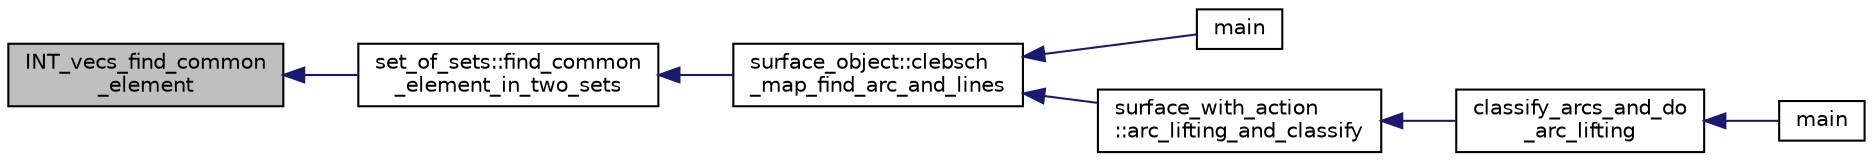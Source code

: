 digraph "INT_vecs_find_common_element"
{
  edge [fontname="Helvetica",fontsize="10",labelfontname="Helvetica",labelfontsize="10"];
  node [fontname="Helvetica",fontsize="10",shape=record];
  rankdir="LR";
  Node7529 [label="INT_vecs_find_common\l_element",height=0.2,width=0.4,color="black", fillcolor="grey75", style="filled", fontcolor="black"];
  Node7529 -> Node7530 [dir="back",color="midnightblue",fontsize="10",style="solid",fontname="Helvetica"];
  Node7530 [label="set_of_sets::find_common\l_element_in_two_sets",height=0.2,width=0.4,color="black", fillcolor="white", style="filled",URL="$da/dd6/classset__of__sets.html#a51cb48385d3208c1c709393a7c32299d"];
  Node7530 -> Node7531 [dir="back",color="midnightblue",fontsize="10",style="solid",fontname="Helvetica"];
  Node7531 [label="surface_object::clebsch\l_map_find_arc_and_lines",height=0.2,width=0.4,color="black", fillcolor="white", style="filled",URL="$df/df8/classsurface__object.html#ad69d8f44629ac7925c699c65e6214ec1"];
  Node7531 -> Node7532 [dir="back",color="midnightblue",fontsize="10",style="solid",fontname="Helvetica"];
  Node7532 [label="main",height=0.2,width=0.4,color="black", fillcolor="white", style="filled",URL="$d2/dfa/create__surface__main_8_c.html#a217dbf8b442f20279ea00b898af96f52"];
  Node7531 -> Node7533 [dir="back",color="midnightblue",fontsize="10",style="solid",fontname="Helvetica"];
  Node7533 [label="surface_with_action\l::arc_lifting_and_classify",height=0.2,width=0.4,color="black", fillcolor="white", style="filled",URL="$d8/df9/classsurface__with__action.html#a62a3948f830c59e09ef94937650a07a4"];
  Node7533 -> Node7534 [dir="back",color="midnightblue",fontsize="10",style="solid",fontname="Helvetica"];
  Node7534 [label="classify_arcs_and_do\l_arc_lifting",height=0.2,width=0.4,color="black", fillcolor="white", style="filled",URL="$d6/dc3/arc__lifting__main_8_c.html#afdd7be16f16b8c71e9a72fe5f6a0b59c"];
  Node7534 -> Node7535 [dir="back",color="midnightblue",fontsize="10",style="solid",fontname="Helvetica"];
  Node7535 [label="main",height=0.2,width=0.4,color="black", fillcolor="white", style="filled",URL="$d6/dc3/arc__lifting__main_8_c.html#a217dbf8b442f20279ea00b898af96f52"];
}
